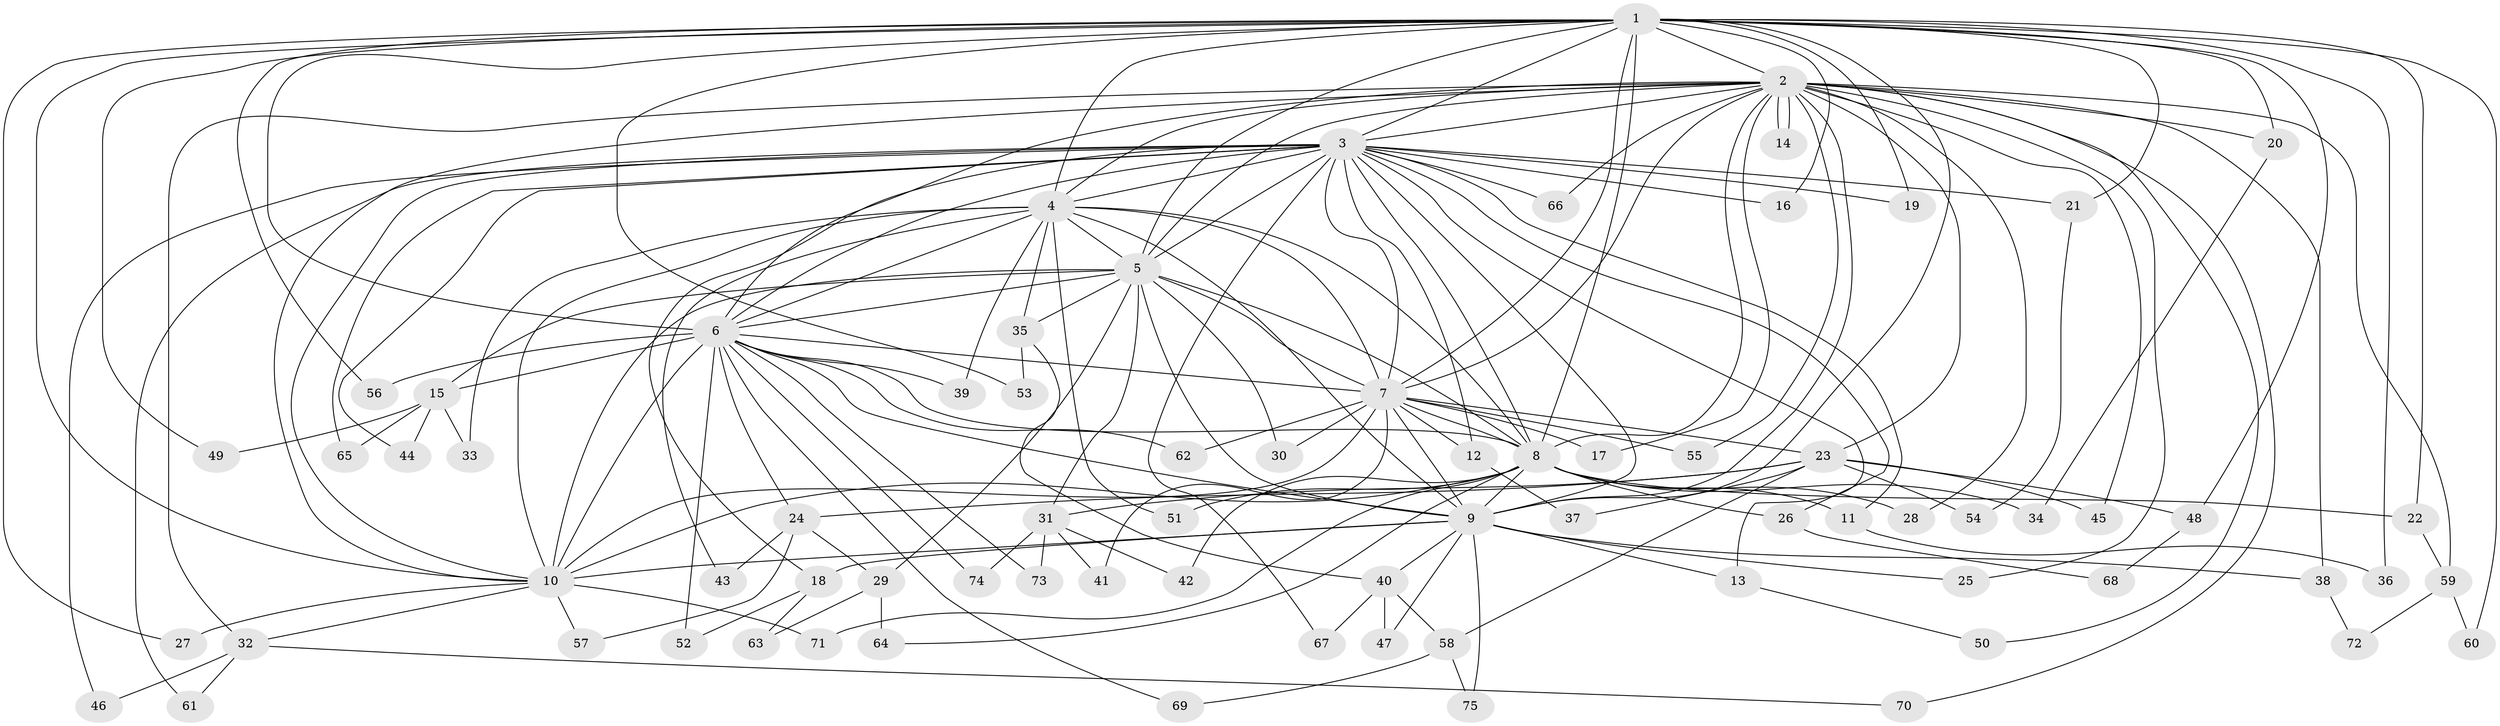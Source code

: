 // Generated by graph-tools (version 1.1) at 2025/01/03/09/25 03:01:27]
// undirected, 75 vertices, 175 edges
graph export_dot {
graph [start="1"]
  node [color=gray90,style=filled];
  1;
  2;
  3;
  4;
  5;
  6;
  7;
  8;
  9;
  10;
  11;
  12;
  13;
  14;
  15;
  16;
  17;
  18;
  19;
  20;
  21;
  22;
  23;
  24;
  25;
  26;
  27;
  28;
  29;
  30;
  31;
  32;
  33;
  34;
  35;
  36;
  37;
  38;
  39;
  40;
  41;
  42;
  43;
  44;
  45;
  46;
  47;
  48;
  49;
  50;
  51;
  52;
  53;
  54;
  55;
  56;
  57;
  58;
  59;
  60;
  61;
  62;
  63;
  64;
  65;
  66;
  67;
  68;
  69;
  70;
  71;
  72;
  73;
  74;
  75;
  1 -- 2;
  1 -- 3;
  1 -- 4;
  1 -- 5;
  1 -- 6;
  1 -- 7;
  1 -- 8;
  1 -- 9;
  1 -- 10;
  1 -- 16;
  1 -- 19;
  1 -- 20;
  1 -- 21;
  1 -- 22;
  1 -- 27;
  1 -- 36;
  1 -- 48;
  1 -- 49;
  1 -- 53;
  1 -- 56;
  1 -- 60;
  2 -- 3;
  2 -- 4;
  2 -- 5;
  2 -- 6;
  2 -- 7;
  2 -- 8;
  2 -- 9;
  2 -- 10;
  2 -- 14;
  2 -- 14;
  2 -- 17;
  2 -- 20;
  2 -- 23;
  2 -- 25;
  2 -- 28;
  2 -- 32;
  2 -- 38;
  2 -- 45;
  2 -- 50;
  2 -- 55;
  2 -- 59;
  2 -- 66;
  2 -- 70;
  3 -- 4;
  3 -- 5;
  3 -- 6;
  3 -- 7;
  3 -- 8;
  3 -- 9;
  3 -- 10;
  3 -- 11;
  3 -- 12;
  3 -- 13;
  3 -- 16;
  3 -- 18;
  3 -- 19;
  3 -- 21;
  3 -- 26;
  3 -- 44;
  3 -- 46;
  3 -- 61;
  3 -- 65;
  3 -- 66;
  3 -- 67;
  4 -- 5;
  4 -- 6;
  4 -- 7;
  4 -- 8;
  4 -- 9;
  4 -- 10;
  4 -- 33;
  4 -- 35;
  4 -- 39;
  4 -- 43;
  4 -- 51;
  5 -- 6;
  5 -- 7;
  5 -- 8;
  5 -- 9;
  5 -- 10;
  5 -- 15;
  5 -- 29;
  5 -- 30;
  5 -- 31;
  5 -- 35;
  6 -- 7;
  6 -- 8;
  6 -- 9;
  6 -- 10;
  6 -- 15;
  6 -- 24;
  6 -- 39;
  6 -- 52;
  6 -- 56;
  6 -- 62;
  6 -- 69;
  6 -- 73;
  6 -- 74;
  7 -- 8;
  7 -- 9;
  7 -- 10;
  7 -- 12;
  7 -- 17;
  7 -- 23;
  7 -- 30;
  7 -- 41;
  7 -- 55;
  7 -- 62;
  8 -- 9;
  8 -- 10;
  8 -- 11;
  8 -- 22;
  8 -- 26;
  8 -- 28;
  8 -- 34;
  8 -- 42;
  8 -- 51;
  8 -- 64;
  8 -- 71;
  9 -- 10;
  9 -- 13;
  9 -- 18;
  9 -- 25;
  9 -- 38;
  9 -- 40;
  9 -- 47;
  9 -- 75;
  10 -- 27;
  10 -- 32;
  10 -- 57;
  10 -- 71;
  11 -- 36;
  12 -- 37;
  13 -- 50;
  15 -- 33;
  15 -- 44;
  15 -- 49;
  15 -- 65;
  18 -- 52;
  18 -- 63;
  20 -- 34;
  21 -- 54;
  22 -- 59;
  23 -- 24;
  23 -- 31;
  23 -- 37;
  23 -- 45;
  23 -- 48;
  23 -- 54;
  23 -- 58;
  24 -- 29;
  24 -- 43;
  24 -- 57;
  26 -- 68;
  29 -- 63;
  29 -- 64;
  31 -- 41;
  31 -- 42;
  31 -- 73;
  31 -- 74;
  32 -- 46;
  32 -- 61;
  32 -- 70;
  35 -- 40;
  35 -- 53;
  38 -- 72;
  40 -- 47;
  40 -- 58;
  40 -- 67;
  48 -- 68;
  58 -- 69;
  58 -- 75;
  59 -- 60;
  59 -- 72;
}
